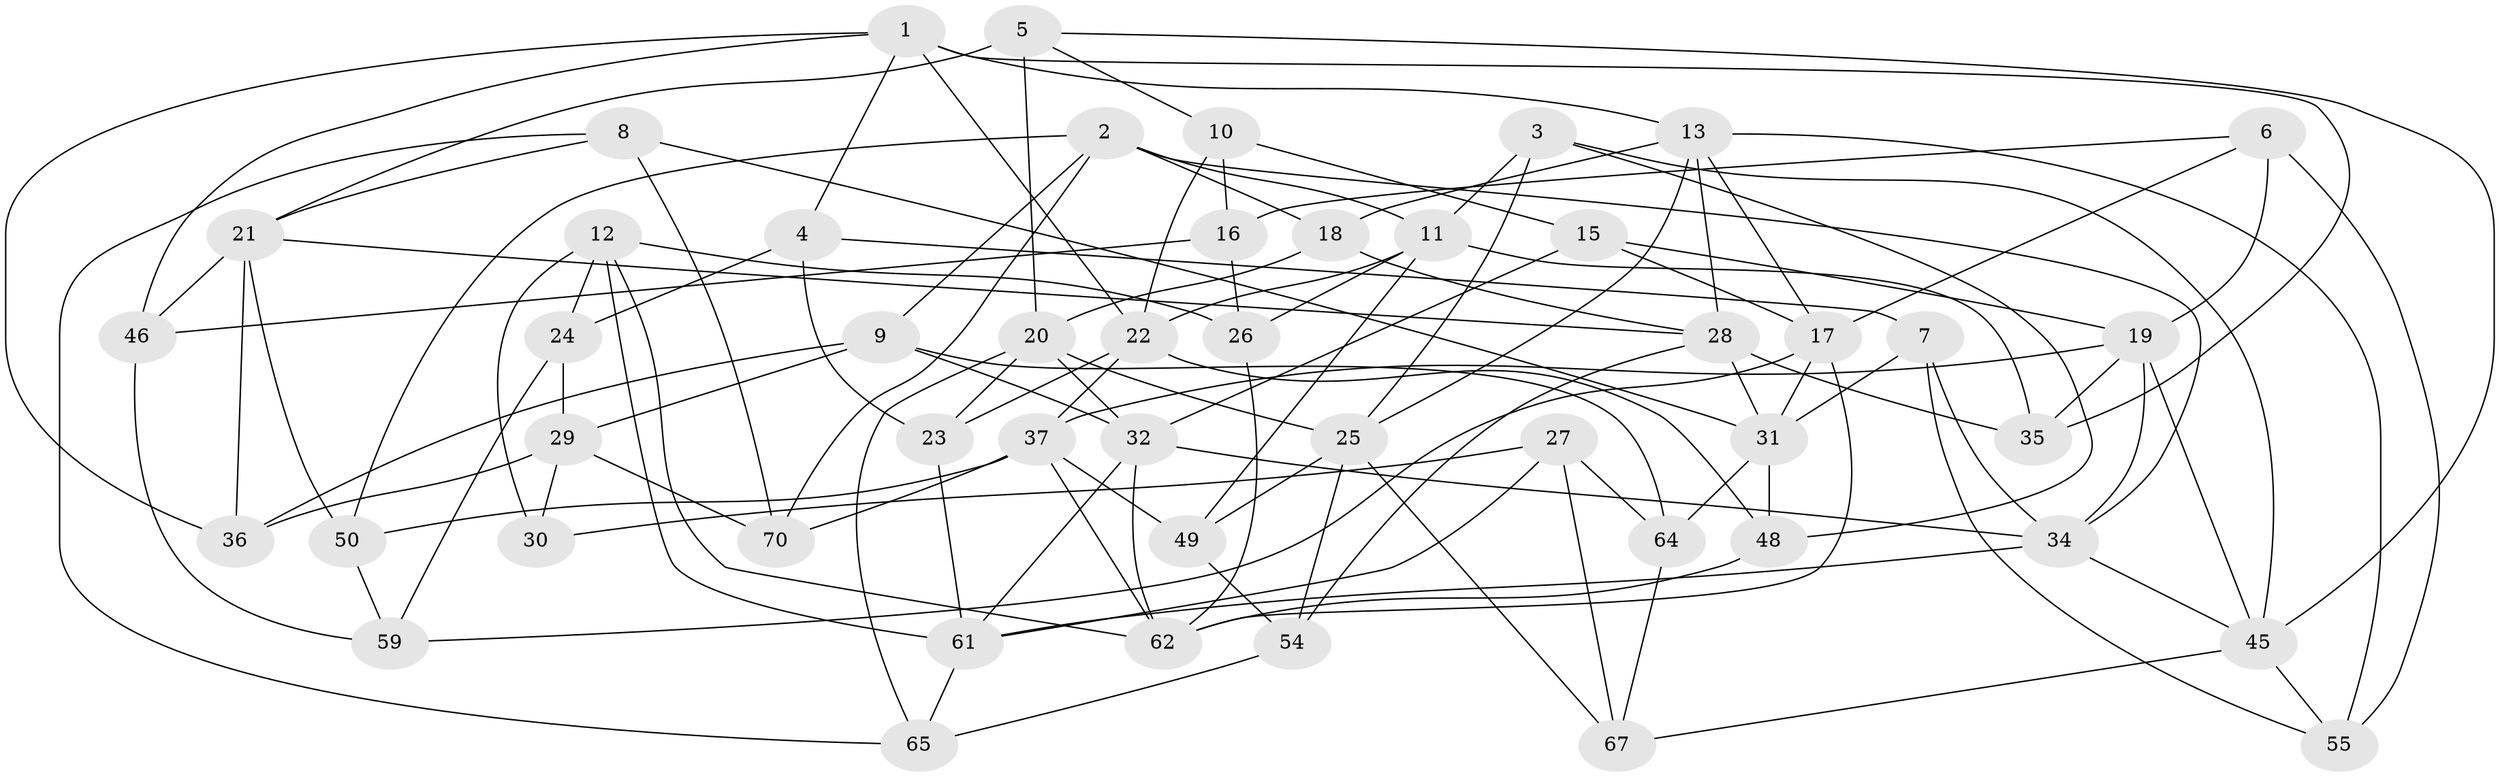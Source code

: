 // Generated by graph-tools (version 1.1) at 2025/52/02/27/25 19:52:32]
// undirected, 49 vertices, 117 edges
graph export_dot {
graph [start="1"]
  node [color=gray90,style=filled];
  1 [super="+40"];
  2 [super="+47"];
  3;
  4;
  5;
  6;
  7;
  8;
  9 [super="+43"];
  10;
  11 [super="+39"];
  12 [super="+60"];
  13 [super="+14"];
  15;
  16;
  17 [super="+58"];
  18;
  19 [super="+38"];
  20 [super="+57"];
  21 [super="+51"];
  22 [super="+69"];
  23;
  24;
  25 [super="+42"];
  26;
  27;
  28 [super="+68"];
  29 [super="+41"];
  30;
  31 [super="+33"];
  32 [super="+44"];
  34 [super="+53"];
  35;
  36;
  37 [super="+56"];
  45 [super="+52"];
  46;
  48;
  49;
  50;
  54;
  55;
  59;
  61 [super="+66"];
  62 [super="+63"];
  64;
  65;
  67;
  70;
  1 -- 46;
  1 -- 4;
  1 -- 35;
  1 -- 36;
  1 -- 13;
  1 -- 22;
  2 -- 18;
  2 -- 50;
  2 -- 70;
  2 -- 34;
  2 -- 11;
  2 -- 9;
  3 -- 11;
  3 -- 48;
  3 -- 45;
  3 -- 25;
  4 -- 7;
  4 -- 24;
  4 -- 23;
  5 -- 21;
  5 -- 20;
  5 -- 45;
  5 -- 10;
  6 -- 19;
  6 -- 55;
  6 -- 16;
  6 -- 17;
  7 -- 34;
  7 -- 55;
  7 -- 31;
  8 -- 65;
  8 -- 70;
  8 -- 31;
  8 -- 21;
  9 -- 32;
  9 -- 64;
  9 -- 29 [weight=2];
  9 -- 36;
  10 -- 16;
  10 -- 15;
  10 -- 22;
  11 -- 26;
  11 -- 35;
  11 -- 49;
  11 -- 22;
  12 -- 24;
  12 -- 61;
  12 -- 30 [weight=2];
  12 -- 62;
  12 -- 26;
  13 -- 55;
  13 -- 17;
  13 -- 25;
  13 -- 18;
  13 -- 28;
  15 -- 19;
  15 -- 17;
  15 -- 32;
  16 -- 26;
  16 -- 46;
  17 -- 59;
  17 -- 31;
  17 -- 62;
  18 -- 28;
  18 -- 20;
  19 -- 35;
  19 -- 45;
  19 -- 34;
  19 -- 37;
  20 -- 65;
  20 -- 25;
  20 -- 32;
  20 -- 23;
  21 -- 46;
  21 -- 50;
  21 -- 28;
  21 -- 36;
  22 -- 23;
  22 -- 37;
  22 -- 48;
  23 -- 61;
  24 -- 29;
  24 -- 59;
  25 -- 54;
  25 -- 67;
  25 -- 49;
  26 -- 62;
  27 -- 64;
  27 -- 30;
  27 -- 67;
  27 -- 61;
  28 -- 54;
  28 -- 35;
  28 -- 31;
  29 -- 36;
  29 -- 30;
  29 -- 70;
  31 -- 48;
  31 -- 64;
  32 -- 61;
  32 -- 62;
  32 -- 34;
  34 -- 45;
  34 -- 61;
  37 -- 62;
  37 -- 49;
  37 -- 50;
  37 -- 70;
  45 -- 67;
  45 -- 55;
  46 -- 59;
  48 -- 62;
  49 -- 54;
  50 -- 59;
  54 -- 65;
  61 -- 65;
  64 -- 67;
}

